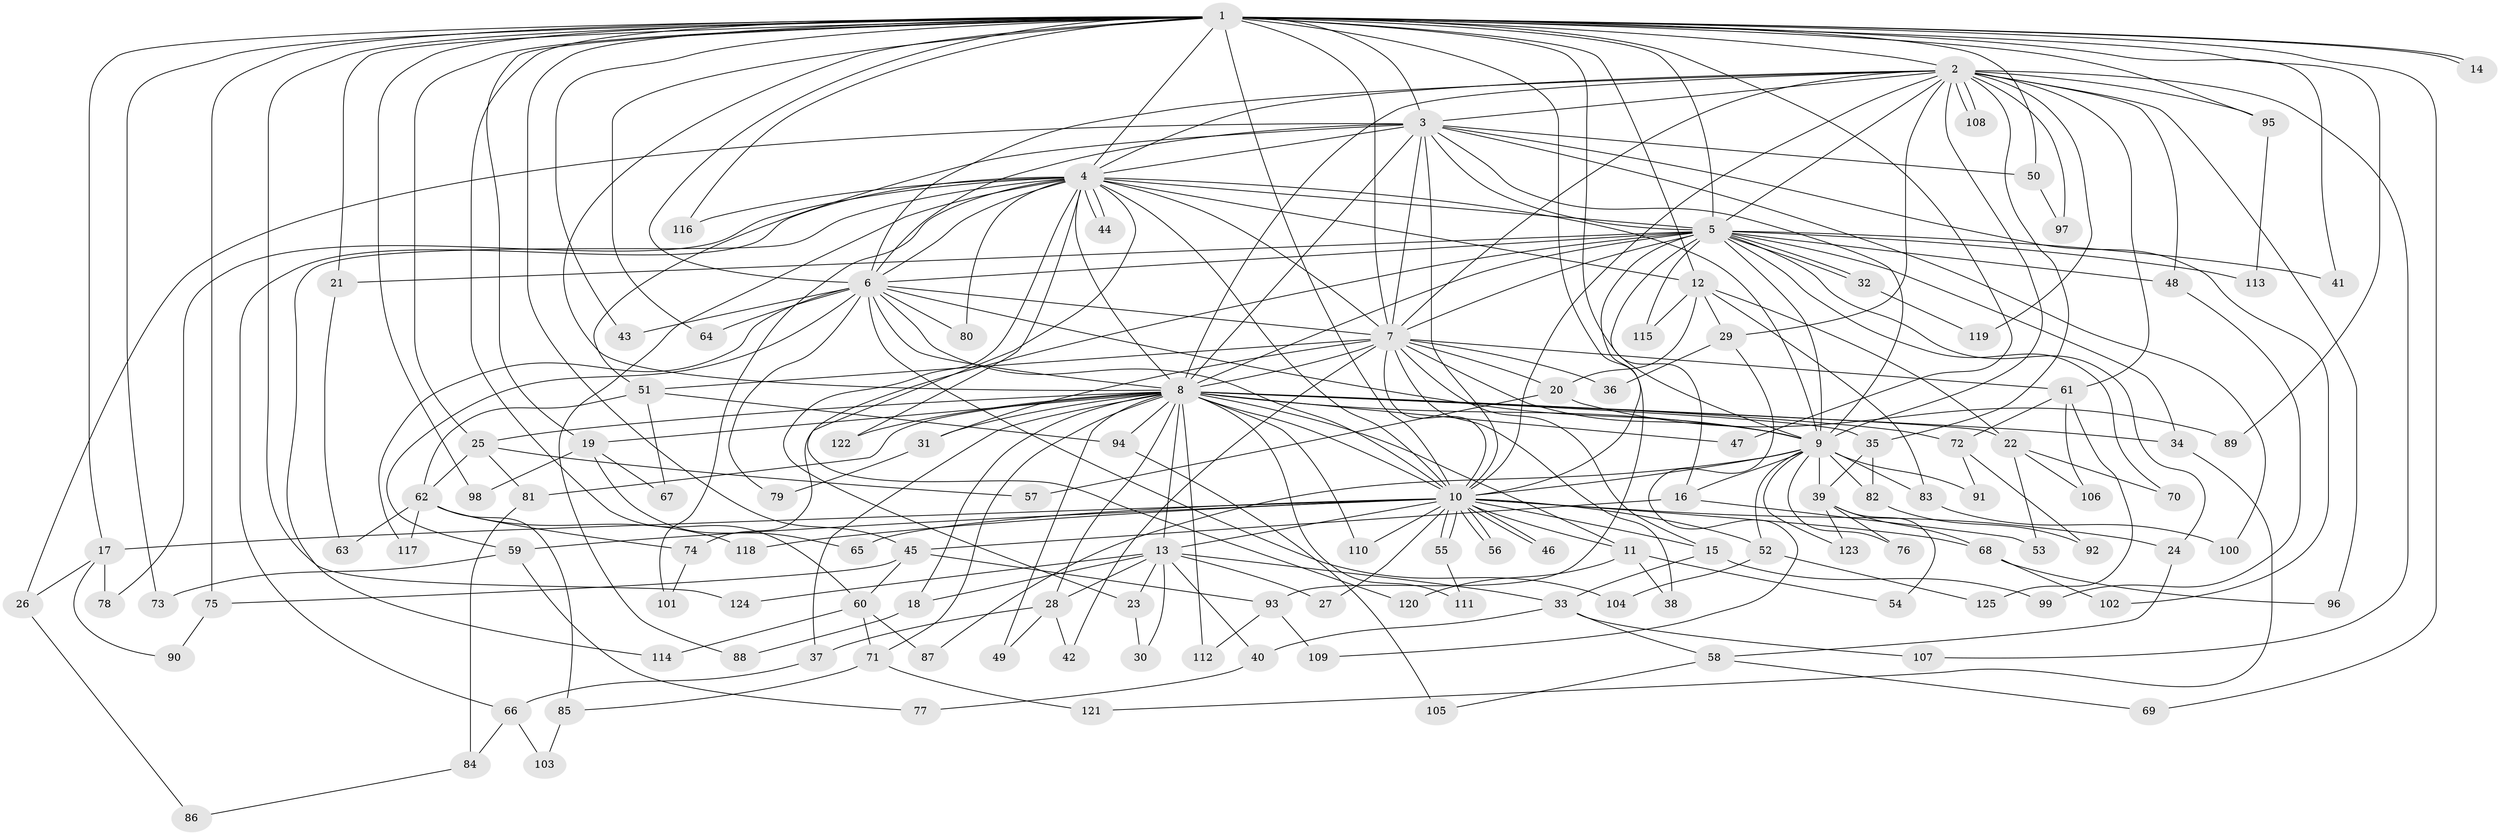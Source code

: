 // coarse degree distribution, {31: 0.010869565217391304, 20: 0.03260869565217391, 12: 0.010869565217391304, 28: 0.010869565217391304, 17: 0.021739130434782608, 27: 0.010869565217391304, 5: 0.10869565217391304, 8: 0.021739130434782608, 9: 0.010869565217391304, 2: 0.45652173913043476, 7: 0.021739130434782608, 3: 0.16304347826086957, 4: 0.08695652173913043, 1: 0.021739130434782608, 6: 0.010869565217391304}
// Generated by graph-tools (version 1.1) at 2025/41/03/06/25 10:41:36]
// undirected, 125 vertices, 275 edges
graph export_dot {
graph [start="1"]
  node [color=gray90,style=filled];
  1;
  2;
  3;
  4;
  5;
  6;
  7;
  8;
  9;
  10;
  11;
  12;
  13;
  14;
  15;
  16;
  17;
  18;
  19;
  20;
  21;
  22;
  23;
  24;
  25;
  26;
  27;
  28;
  29;
  30;
  31;
  32;
  33;
  34;
  35;
  36;
  37;
  38;
  39;
  40;
  41;
  42;
  43;
  44;
  45;
  46;
  47;
  48;
  49;
  50;
  51;
  52;
  53;
  54;
  55;
  56;
  57;
  58;
  59;
  60;
  61;
  62;
  63;
  64;
  65;
  66;
  67;
  68;
  69;
  70;
  71;
  72;
  73;
  74;
  75;
  76;
  77;
  78;
  79;
  80;
  81;
  82;
  83;
  84;
  85;
  86;
  87;
  88;
  89;
  90;
  91;
  92;
  93;
  94;
  95;
  96;
  97;
  98;
  99;
  100;
  101;
  102;
  103;
  104;
  105;
  106;
  107;
  108;
  109;
  110;
  111;
  112;
  113;
  114;
  115;
  116;
  117;
  118;
  119;
  120;
  121;
  122;
  123;
  124;
  125;
  1 -- 2;
  1 -- 3;
  1 -- 4;
  1 -- 5;
  1 -- 6;
  1 -- 7;
  1 -- 8;
  1 -- 9;
  1 -- 10;
  1 -- 12;
  1 -- 14;
  1 -- 14;
  1 -- 17;
  1 -- 19;
  1 -- 21;
  1 -- 25;
  1 -- 41;
  1 -- 43;
  1 -- 45;
  1 -- 47;
  1 -- 50;
  1 -- 60;
  1 -- 64;
  1 -- 69;
  1 -- 73;
  1 -- 75;
  1 -- 89;
  1 -- 93;
  1 -- 95;
  1 -- 98;
  1 -- 116;
  1 -- 124;
  2 -- 3;
  2 -- 4;
  2 -- 5;
  2 -- 6;
  2 -- 7;
  2 -- 8;
  2 -- 9;
  2 -- 10;
  2 -- 29;
  2 -- 35;
  2 -- 48;
  2 -- 61;
  2 -- 95;
  2 -- 96;
  2 -- 97;
  2 -- 107;
  2 -- 108;
  2 -- 108;
  2 -- 119;
  3 -- 4;
  3 -- 5;
  3 -- 6;
  3 -- 7;
  3 -- 8;
  3 -- 9;
  3 -- 10;
  3 -- 26;
  3 -- 50;
  3 -- 51;
  3 -- 100;
  3 -- 102;
  4 -- 5;
  4 -- 6;
  4 -- 7;
  4 -- 8;
  4 -- 9;
  4 -- 10;
  4 -- 12;
  4 -- 23;
  4 -- 44;
  4 -- 44;
  4 -- 66;
  4 -- 78;
  4 -- 80;
  4 -- 88;
  4 -- 101;
  4 -- 114;
  4 -- 116;
  4 -- 120;
  4 -- 122;
  5 -- 6;
  5 -- 7;
  5 -- 8;
  5 -- 9;
  5 -- 10;
  5 -- 16;
  5 -- 21;
  5 -- 24;
  5 -- 32;
  5 -- 32;
  5 -- 34;
  5 -- 41;
  5 -- 48;
  5 -- 70;
  5 -- 74;
  5 -- 113;
  5 -- 115;
  6 -- 7;
  6 -- 8;
  6 -- 9;
  6 -- 10;
  6 -- 43;
  6 -- 59;
  6 -- 64;
  6 -- 79;
  6 -- 80;
  6 -- 104;
  6 -- 117;
  7 -- 8;
  7 -- 9;
  7 -- 10;
  7 -- 15;
  7 -- 20;
  7 -- 31;
  7 -- 36;
  7 -- 38;
  7 -- 42;
  7 -- 51;
  7 -- 61;
  8 -- 9;
  8 -- 10;
  8 -- 11;
  8 -- 13;
  8 -- 18;
  8 -- 19;
  8 -- 22;
  8 -- 25;
  8 -- 28;
  8 -- 31;
  8 -- 34;
  8 -- 35;
  8 -- 37;
  8 -- 47;
  8 -- 49;
  8 -- 71;
  8 -- 72;
  8 -- 81;
  8 -- 94;
  8 -- 110;
  8 -- 111;
  8 -- 112;
  8 -- 122;
  9 -- 10;
  9 -- 16;
  9 -- 39;
  9 -- 52;
  9 -- 76;
  9 -- 82;
  9 -- 83;
  9 -- 87;
  9 -- 91;
  9 -- 123;
  10 -- 11;
  10 -- 13;
  10 -- 15;
  10 -- 17;
  10 -- 24;
  10 -- 27;
  10 -- 46;
  10 -- 46;
  10 -- 52;
  10 -- 55;
  10 -- 55;
  10 -- 56;
  10 -- 56;
  10 -- 59;
  10 -- 65;
  10 -- 68;
  10 -- 110;
  10 -- 118;
  11 -- 38;
  11 -- 54;
  11 -- 120;
  12 -- 20;
  12 -- 22;
  12 -- 29;
  12 -- 83;
  12 -- 115;
  13 -- 18;
  13 -- 23;
  13 -- 27;
  13 -- 28;
  13 -- 30;
  13 -- 33;
  13 -- 40;
  13 -- 124;
  15 -- 33;
  15 -- 99;
  16 -- 45;
  16 -- 53;
  17 -- 26;
  17 -- 78;
  17 -- 90;
  18 -- 88;
  19 -- 65;
  19 -- 67;
  19 -- 98;
  20 -- 57;
  20 -- 89;
  21 -- 63;
  22 -- 53;
  22 -- 70;
  22 -- 106;
  23 -- 30;
  24 -- 58;
  25 -- 57;
  25 -- 62;
  25 -- 81;
  26 -- 86;
  28 -- 37;
  28 -- 42;
  28 -- 49;
  29 -- 36;
  29 -- 109;
  31 -- 79;
  32 -- 119;
  33 -- 40;
  33 -- 58;
  33 -- 107;
  34 -- 121;
  35 -- 39;
  35 -- 82;
  37 -- 66;
  39 -- 54;
  39 -- 68;
  39 -- 76;
  39 -- 123;
  40 -- 77;
  45 -- 60;
  45 -- 75;
  45 -- 93;
  48 -- 99;
  50 -- 97;
  51 -- 62;
  51 -- 67;
  51 -- 94;
  52 -- 104;
  52 -- 125;
  55 -- 111;
  58 -- 69;
  58 -- 105;
  59 -- 73;
  59 -- 77;
  60 -- 71;
  60 -- 87;
  60 -- 114;
  61 -- 72;
  61 -- 106;
  61 -- 125;
  62 -- 63;
  62 -- 74;
  62 -- 85;
  62 -- 117;
  62 -- 118;
  66 -- 84;
  66 -- 103;
  68 -- 96;
  68 -- 102;
  71 -- 85;
  71 -- 121;
  72 -- 91;
  72 -- 92;
  74 -- 101;
  75 -- 90;
  81 -- 84;
  82 -- 92;
  83 -- 100;
  84 -- 86;
  85 -- 103;
  93 -- 109;
  93 -- 112;
  94 -- 105;
  95 -- 113;
}
